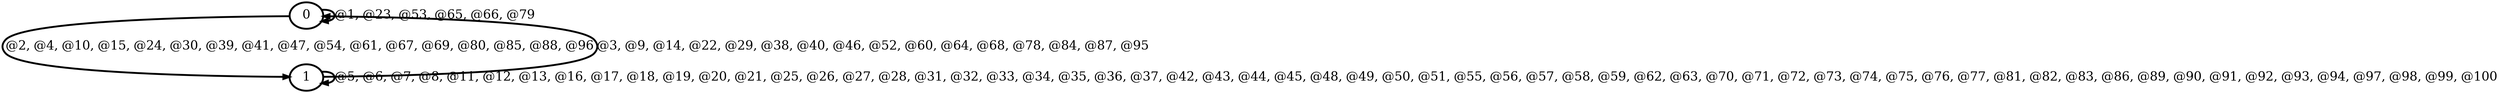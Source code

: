 digraph G {
        node [style=rounded, penwidth=3, fontsize=20, shape=oval];
        "0" -> "0" [label="@1, @23, @53, @65, @66, @79", color=black,arrowsize=1,style=bold,penwidth=3,fontsize=20];
"0" -> "1" [label="@2, @4, @10, @15, @24, @30, @39, @41, @47, @54, @61, @67, @69, @80, @85, @88, @96", color=black,arrowsize=1,style=bold,penwidth=3,fontsize=20];
"1" -> "0" [label="@3, @9, @14, @22, @29, @38, @40, @46, @52, @60, @64, @68, @78, @84, @87, @95", color=black,arrowsize=1,style=bold,penwidth=3,fontsize=20];
"1" -> "1" [label="@5, @6, @7, @8, @11, @12, @13, @16, @17, @18, @19, @20, @21, @25, @26, @27, @28, @31, @32, @33, @34, @35, @36, @37, @42, @43, @44, @45, @48, @49, @50, @51, @55, @56, @57, @58, @59, @62, @63, @70, @71, @72, @73, @74, @75, @76, @77, @81, @82, @83, @86, @89, @90, @91, @92, @93, @94, @97, @98, @99, @100", color=black,arrowsize=1,style=bold,penwidth=3,fontsize=20];
}
